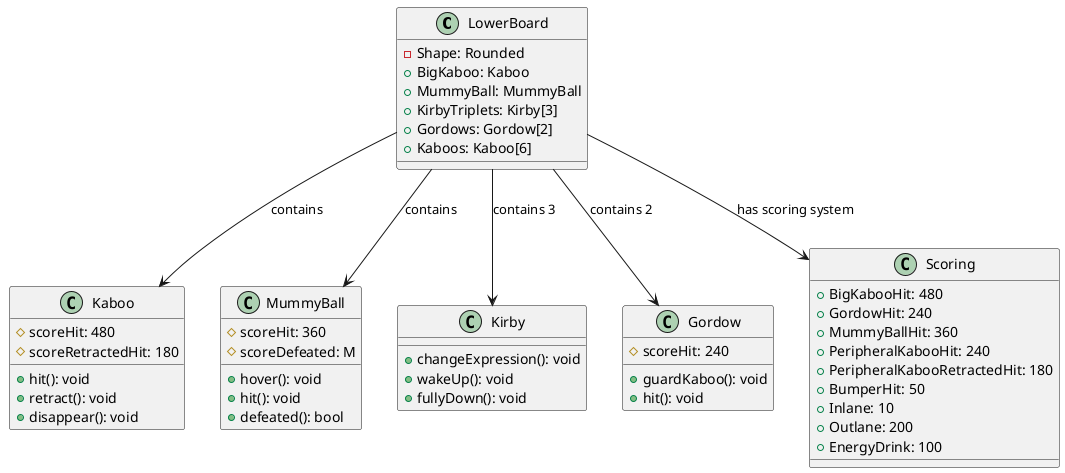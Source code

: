 @startuml

class LowerBoard {
  - Shape: Rounded
  + BigKaboo: Kaboo
  + MummyBall: MummyBall
  + KirbyTriplets: Kirby[3]
  + Gordows: Gordow[2]
  + Kaboos: Kaboo[6]
}

class Kaboo {
  + hit(): void
  + retract(): void
  + disappear(): void
  # scoreHit: 480
  # scoreRetractedHit: 180
}

class MummyBall {
  + hover(): void
  + hit(): void
  + defeated(): bool
  # scoreHit: 360
  # scoreDefeated: M
}

class Kirby {
  + changeExpression(): void
  + wakeUp(): void
  + fullyDown(): void
}

class Gordow {
  + guardKaboo(): void
  + hit(): void
  # scoreHit: 240
}

class Scoring {
  + BigKabooHit: 480
  + GordowHit: 240
  + MummyBallHit: 360
  + PeripheralKabooHit: 240
  + PeripheralKabooRetractedHit: 180
  + BumperHit: 50
  + Inlane: 10
  + Outlane: 200
  + EnergyDrink: 100
}

LowerBoard --> Kaboo: contains
LowerBoard --> MummyBall: contains
LowerBoard --> Kirby: contains 3
LowerBoard --> Gordow: contains 2
LowerBoard --> Scoring: has scoring system

@enduml
